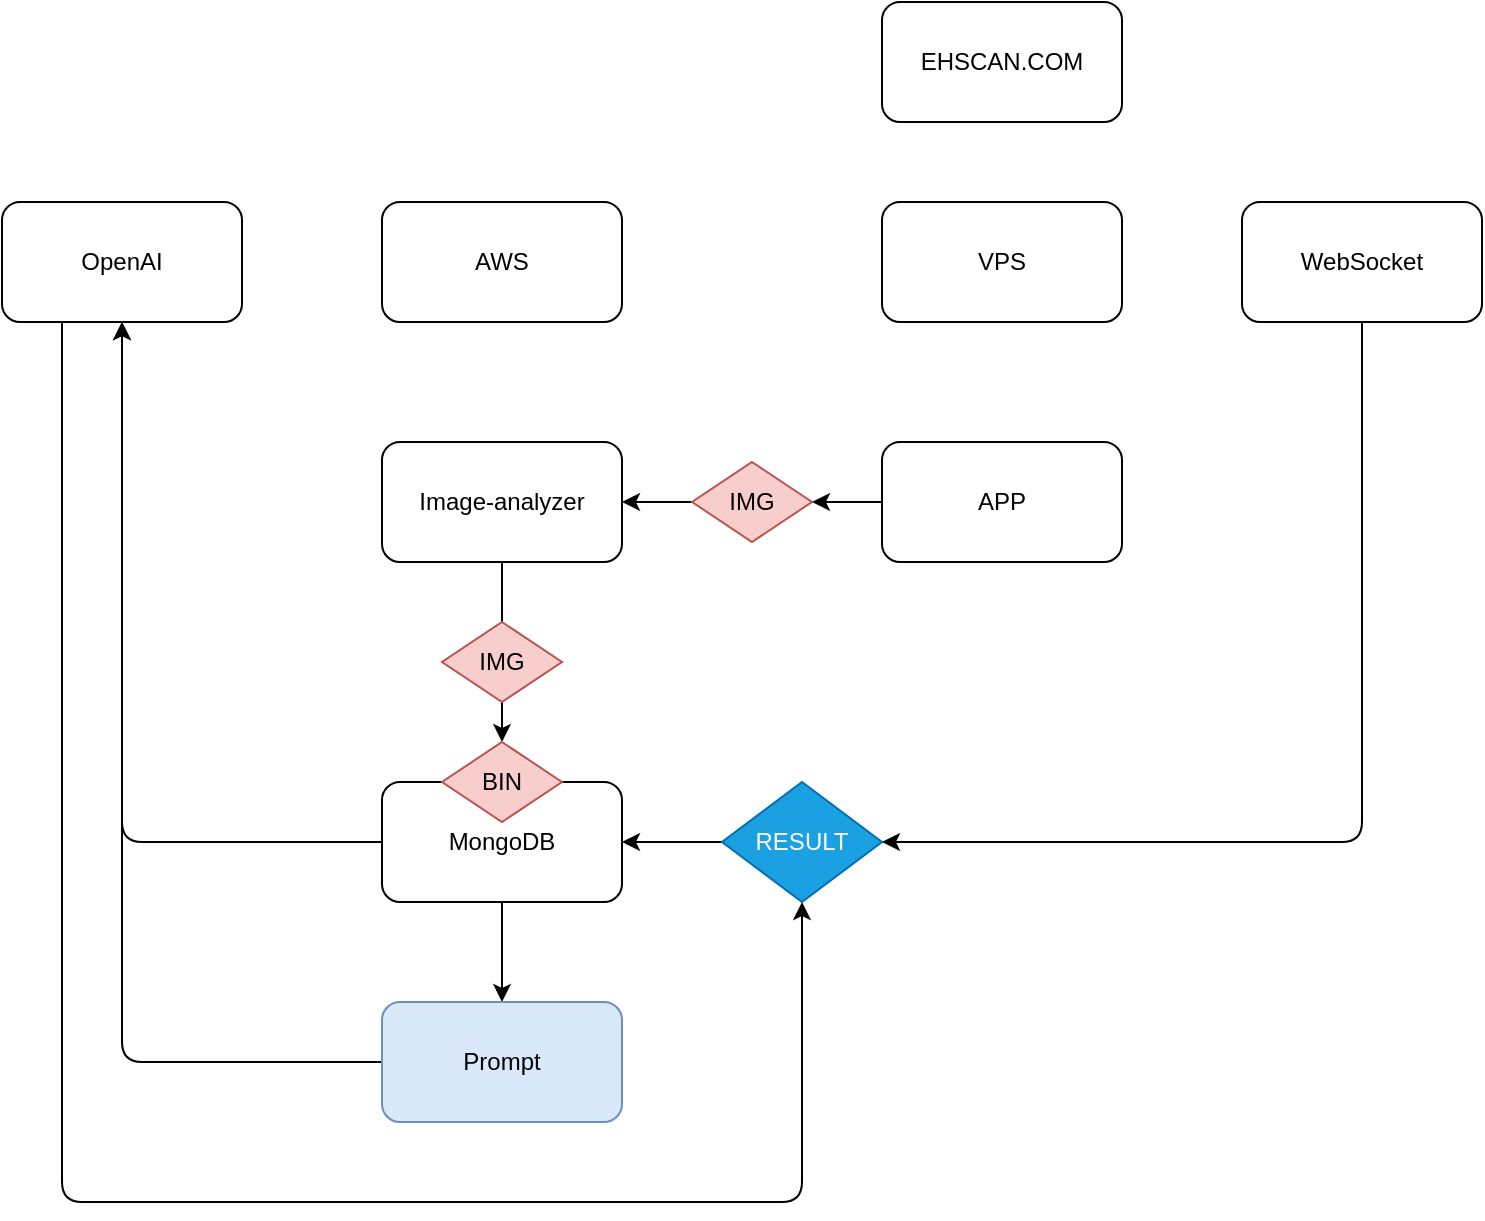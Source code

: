 <mxfile version="24.3.1" type="github">
  <diagram name="Page-1" id="-mlUwQ97w1i4sUfvK8yz">
    <mxGraphModel dx="1712" dy="751" grid="1" gridSize="10" guides="1" tooltips="1" connect="1" arrows="1" fold="1" page="1" pageScale="1" pageWidth="850" pageHeight="1100" math="0" shadow="0">
      <root>
        <mxCell id="0" />
        <mxCell id="1" parent="0" />
        <mxCell id="upV95KGGiybuSMdhG28T-7" style="edgeStyle=orthogonalEdgeStyle;rounded=0;orthogonalLoop=1;jettySize=auto;html=1;" edge="1" parent="1" source="upV95KGGiybuSMdhG28T-9" target="upV95KGGiybuSMdhG28T-5">
          <mxGeometry relative="1" as="geometry" />
        </mxCell>
        <mxCell id="upV95KGGiybuSMdhG28T-1" value="APP" style="rounded=1;whiteSpace=wrap;html=1;" vertex="1" parent="1">
          <mxGeometry x="490" y="350" width="120" height="60" as="geometry" />
        </mxCell>
        <mxCell id="upV95KGGiybuSMdhG28T-2" value="AWS" style="rounded=1;whiteSpace=wrap;html=1;" vertex="1" parent="1">
          <mxGeometry x="240" y="230" width="120" height="60" as="geometry" />
        </mxCell>
        <mxCell id="upV95KGGiybuSMdhG28T-3" value="VPS" style="rounded=1;whiteSpace=wrap;html=1;" vertex="1" parent="1">
          <mxGeometry x="490" y="230" width="120" height="60" as="geometry" />
        </mxCell>
        <mxCell id="upV95KGGiybuSMdhG28T-4" value="EHSCAN.COM" style="rounded=1;whiteSpace=wrap;html=1;" vertex="1" parent="1">
          <mxGeometry x="490" y="130" width="120" height="60" as="geometry" />
        </mxCell>
        <mxCell id="upV95KGGiybuSMdhG28T-8" style="edgeStyle=orthogonalEdgeStyle;rounded=0;orthogonalLoop=1;jettySize=auto;html=1;entryX=0.5;entryY=0;entryDx=0;entryDy=0;" edge="1" parent="1" source="upV95KGGiybuSMdhG28T-5" target="upV95KGGiybuSMdhG28T-13">
          <mxGeometry relative="1" as="geometry" />
        </mxCell>
        <mxCell id="upV95KGGiybuSMdhG28T-5" value="Image-analyzer" style="rounded=1;whiteSpace=wrap;html=1;" vertex="1" parent="1">
          <mxGeometry x="240" y="350" width="120" height="60" as="geometry" />
        </mxCell>
        <mxCell id="upV95KGGiybuSMdhG28T-15" style="edgeStyle=orthogonalEdgeStyle;rounded=1;orthogonalLoop=1;jettySize=auto;html=1;entryX=0.5;entryY=1;entryDx=0;entryDy=0;curved=0;" edge="1" parent="1" source="upV95KGGiybuSMdhG28T-6" target="upV95KGGiybuSMdhG28T-14">
          <mxGeometry relative="1" as="geometry" />
        </mxCell>
        <mxCell id="upV95KGGiybuSMdhG28T-21" style="edgeStyle=orthogonalEdgeStyle;rounded=0;orthogonalLoop=1;jettySize=auto;html=1;entryX=0.5;entryY=0;entryDx=0;entryDy=0;" edge="1" parent="1" source="upV95KGGiybuSMdhG28T-6" target="upV95KGGiybuSMdhG28T-16">
          <mxGeometry relative="1" as="geometry" />
        </mxCell>
        <mxCell id="upV95KGGiybuSMdhG28T-6" value="MongoDB" style="rounded=1;whiteSpace=wrap;html=1;" vertex="1" parent="1">
          <mxGeometry x="240" y="520" width="120" height="60" as="geometry" />
        </mxCell>
        <mxCell id="upV95KGGiybuSMdhG28T-10" value="IMG" style="rhombus;whiteSpace=wrap;html=1;fillColor=#f8cecc;strokeColor=#b85450;" vertex="1" parent="1">
          <mxGeometry x="270" y="440" width="60" height="40" as="geometry" />
        </mxCell>
        <mxCell id="upV95KGGiybuSMdhG28T-11" value="" style="edgeStyle=orthogonalEdgeStyle;rounded=0;orthogonalLoop=1;jettySize=auto;html=1;" edge="1" parent="1" source="upV95KGGiybuSMdhG28T-1" target="upV95KGGiybuSMdhG28T-9">
          <mxGeometry relative="1" as="geometry">
            <mxPoint x="485" y="380" as="sourcePoint" />
            <mxPoint x="345" y="380" as="targetPoint" />
          </mxGeometry>
        </mxCell>
        <mxCell id="upV95KGGiybuSMdhG28T-9" value="IMG" style="rhombus;whiteSpace=wrap;html=1;fillColor=#f8cecc;strokeColor=#b85450;" vertex="1" parent="1">
          <mxGeometry x="395" y="360" width="60" height="40" as="geometry" />
        </mxCell>
        <mxCell id="upV95KGGiybuSMdhG28T-12" style="edgeStyle=orthogonalEdgeStyle;rounded=0;orthogonalLoop=1;jettySize=auto;html=1;exitX=0.5;exitY=1;exitDx=0;exitDy=0;" edge="1" parent="1" source="upV95KGGiybuSMdhG28T-6" target="upV95KGGiybuSMdhG28T-6">
          <mxGeometry relative="1" as="geometry" />
        </mxCell>
        <mxCell id="upV95KGGiybuSMdhG28T-13" value="BIN" style="rhombus;whiteSpace=wrap;html=1;fillColor=#f8cecc;strokeColor=#b85450;" vertex="1" parent="1">
          <mxGeometry x="270" y="500" width="60" height="40" as="geometry" />
        </mxCell>
        <mxCell id="upV95KGGiybuSMdhG28T-19" style="edgeStyle=orthogonalEdgeStyle;rounded=1;orthogonalLoop=1;jettySize=auto;html=1;entryX=0.5;entryY=1;entryDx=0;entryDy=0;exitX=0.25;exitY=1;exitDx=0;exitDy=0;curved=0;" edge="1" parent="1" source="upV95KGGiybuSMdhG28T-14" target="upV95KGGiybuSMdhG28T-18">
          <mxGeometry relative="1" as="geometry">
            <Array as="points">
              <mxPoint x="80" y="730" />
              <mxPoint x="450" y="730" />
            </Array>
          </mxGeometry>
        </mxCell>
        <mxCell id="upV95KGGiybuSMdhG28T-14" value="OpenAI" style="rounded=1;whiteSpace=wrap;html=1;" vertex="1" parent="1">
          <mxGeometry x="50" y="230" width="120" height="60" as="geometry" />
        </mxCell>
        <mxCell id="upV95KGGiybuSMdhG28T-17" style="edgeStyle=orthogonalEdgeStyle;rounded=1;orthogonalLoop=1;jettySize=auto;html=1;entryX=0.5;entryY=1;entryDx=0;entryDy=0;curved=0;" edge="1" parent="1" source="upV95KGGiybuSMdhG28T-16" target="upV95KGGiybuSMdhG28T-14">
          <mxGeometry relative="1" as="geometry" />
        </mxCell>
        <mxCell id="upV95KGGiybuSMdhG28T-16" value="Prompt" style="rounded=1;whiteSpace=wrap;html=1;fillColor=#dae8fc;strokeColor=#6c8ebf;" vertex="1" parent="1">
          <mxGeometry x="240" y="630" width="120" height="60" as="geometry" />
        </mxCell>
        <mxCell id="upV95KGGiybuSMdhG28T-20" style="edgeStyle=orthogonalEdgeStyle;rounded=0;orthogonalLoop=1;jettySize=auto;html=1;" edge="1" parent="1" source="upV95KGGiybuSMdhG28T-18" target="upV95KGGiybuSMdhG28T-6">
          <mxGeometry relative="1" as="geometry" />
        </mxCell>
        <mxCell id="upV95KGGiybuSMdhG28T-18" value="RESULT" style="rhombus;whiteSpace=wrap;html=1;fillColor=#1ba1e2;strokeColor=#006EAF;fontColor=#ffffff;" vertex="1" parent="1">
          <mxGeometry x="410" y="520" width="80" height="60" as="geometry" />
        </mxCell>
        <mxCell id="upV95KGGiybuSMdhG28T-23" style="edgeStyle=orthogonalEdgeStyle;rounded=1;orthogonalLoop=1;jettySize=auto;html=1;entryX=1;entryY=0.5;entryDx=0;entryDy=0;exitX=0.5;exitY=1;exitDx=0;exitDy=0;curved=0;" edge="1" parent="1" source="upV95KGGiybuSMdhG28T-22" target="upV95KGGiybuSMdhG28T-18">
          <mxGeometry relative="1" as="geometry" />
        </mxCell>
        <mxCell id="upV95KGGiybuSMdhG28T-22" value="WebSocket" style="rounded=1;whiteSpace=wrap;html=1;" vertex="1" parent="1">
          <mxGeometry x="670" y="230" width="120" height="60" as="geometry" />
        </mxCell>
      </root>
    </mxGraphModel>
  </diagram>
</mxfile>
